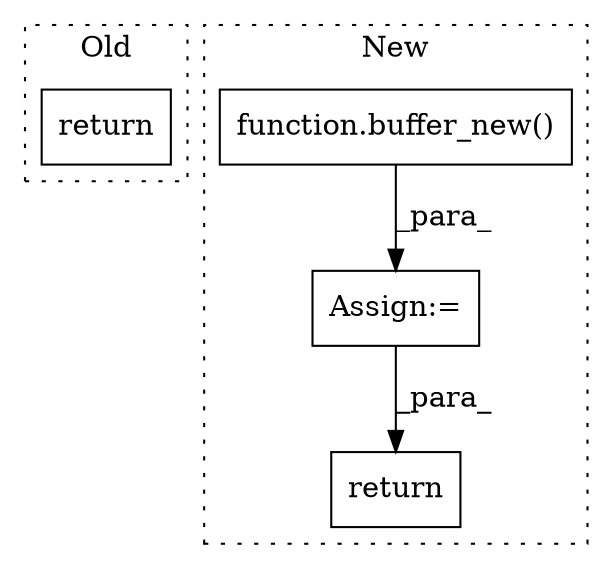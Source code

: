 digraph G {
subgraph cluster0 {
1 [label="return" a="93" s="4398" l="7" shape="box"];
label = "Old";
style="dotted";
}
subgraph cluster1 {
2 [label="function.buffer_new()" a="75" s="4924,4976" l="11,1" shape="box"];
3 [label="Assign:=" a="68" s="4921" l="3" shape="box"];
4 [label="return" a="93" s="4982" l="7" shape="box"];
label = "New";
style="dotted";
}
2 -> 3 [label="_para_"];
3 -> 4 [label="_para_"];
}